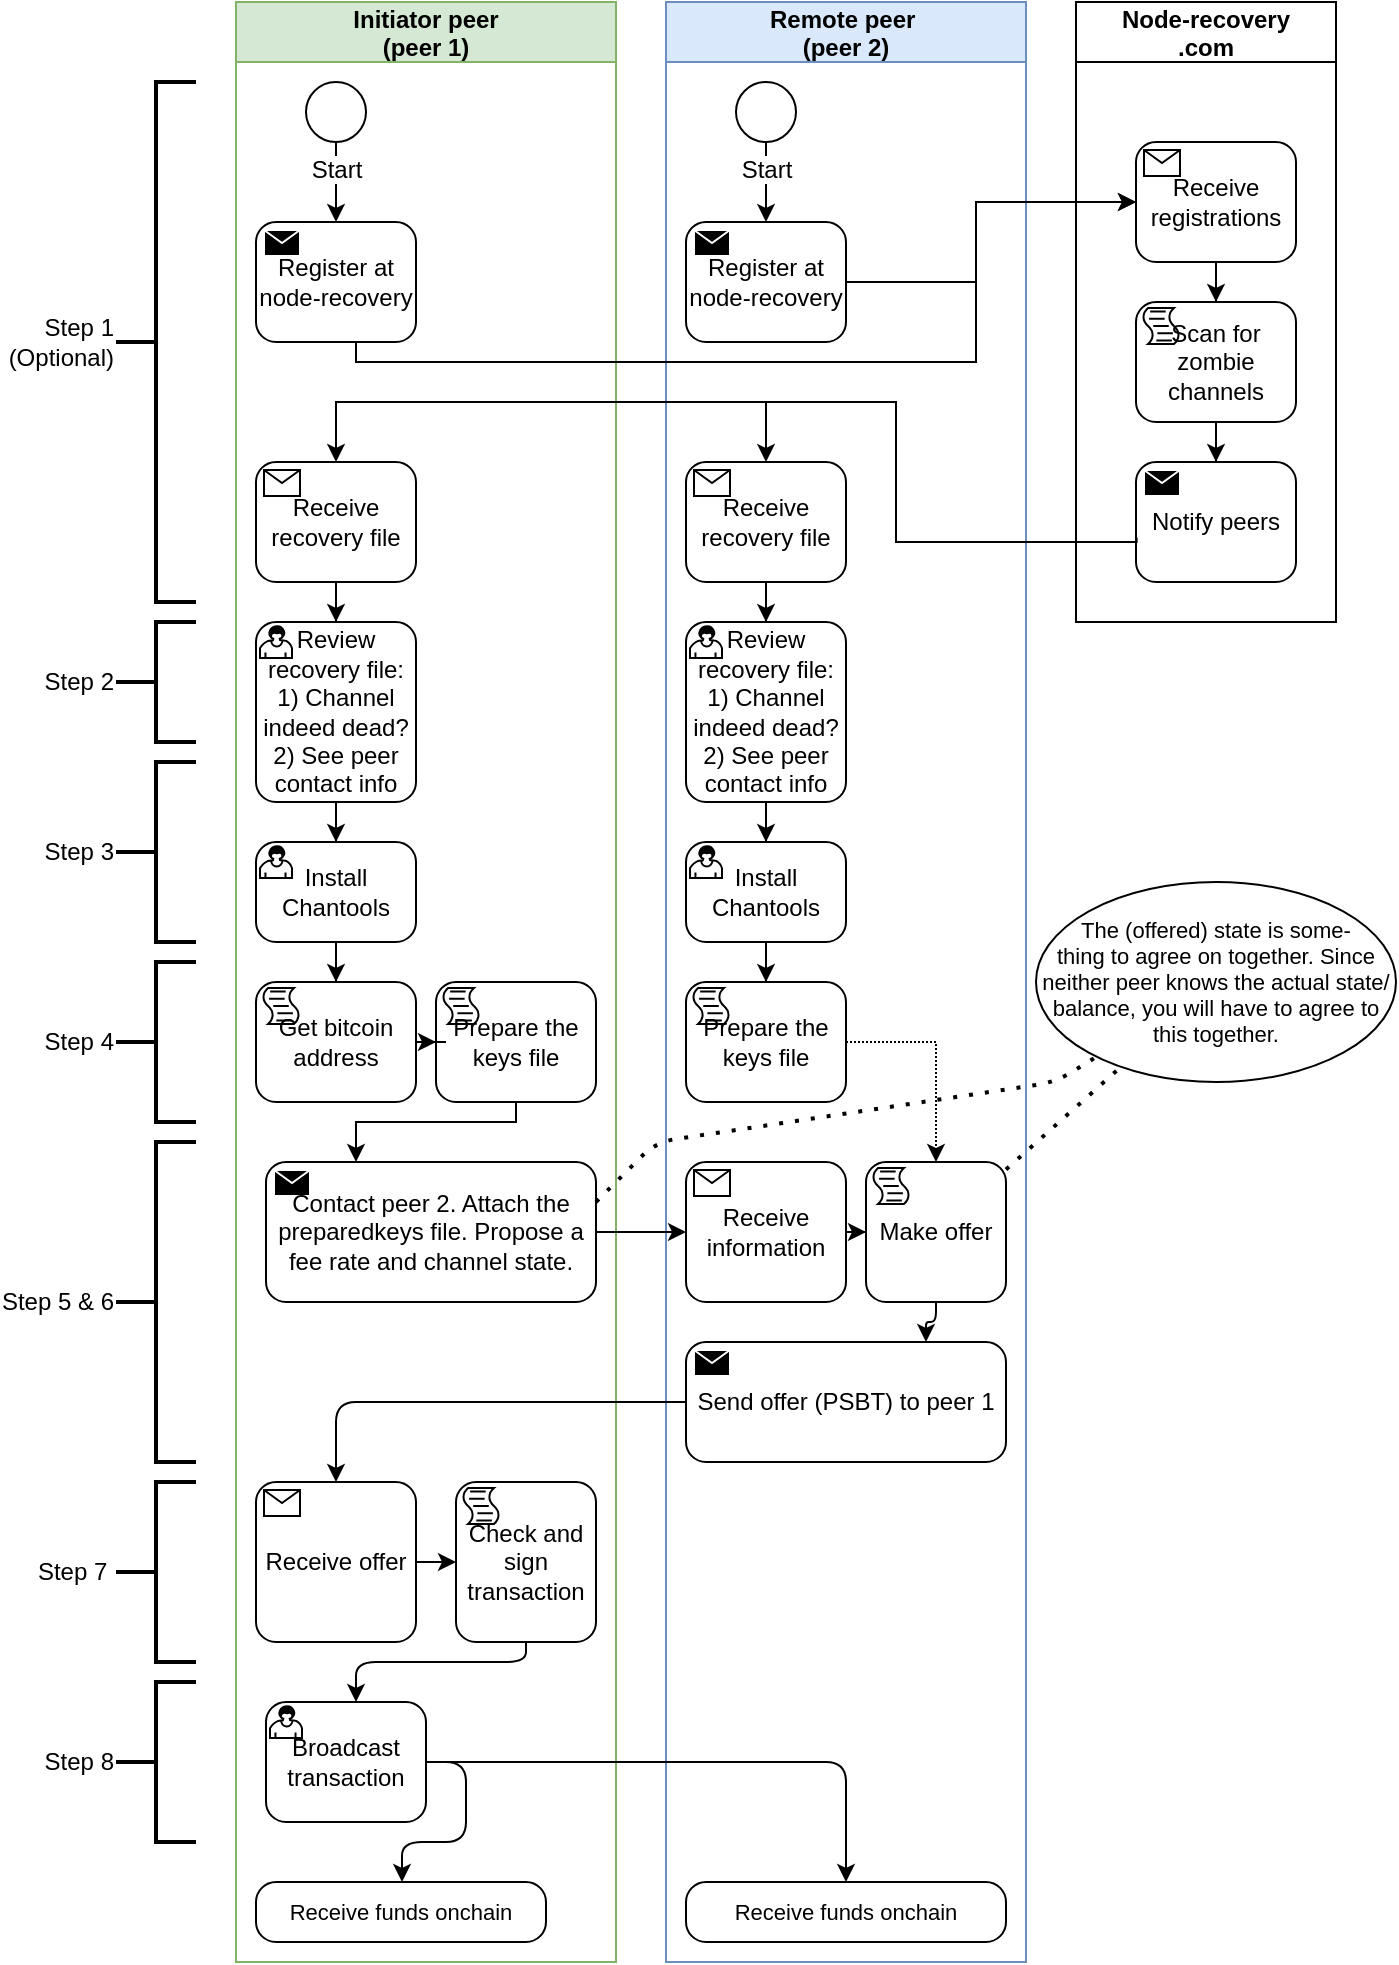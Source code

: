 <mxfile version="18.0.6" type="device"><diagram id="OJtFaw3uCdExVZrLZNIO" name="Page-1"><mxGraphModel dx="856" dy="799" grid="1" gridSize="10" guides="1" tooltips="1" connect="1" arrows="1" fold="1" page="1" pageScale="1" pageWidth="850" pageHeight="1100" math="0" shadow="0"><root><mxCell id="0"/><mxCell id="1" parent="0"/><mxCell id="wieFMLH_R2orfosvdvQ3-2" value="Initiator peer &#10;(peer 1)" style="swimlane;startSize=30;labelBackgroundColor=none;fillColor=#d5e8d4;strokeColor=#82b366;" vertex="1" parent="1"><mxGeometry x="210" y="160" width="190" height="980" as="geometry"/></mxCell><mxCell id="wieFMLH_R2orfosvdvQ3-9" style="edgeStyle=orthogonalEdgeStyle;rounded=0;orthogonalLoop=1;jettySize=auto;html=1;" edge="1" parent="wieFMLH_R2orfosvdvQ3-2" source="wieFMLH_R2orfosvdvQ3-5" target="wieFMLH_R2orfosvdvQ3-7"><mxGeometry relative="1" as="geometry"/></mxCell><mxCell id="wieFMLH_R2orfosvdvQ3-5" value="Start" style="points=[[0.145,0.145,0],[0.5,0,0],[0.855,0.145,0],[1,0.5,0],[0.855,0.855,0],[0.5,1,0],[0.145,0.855,0],[0,0.5,0]];shape=mxgraph.bpmn.event;html=1;verticalLabelPosition=bottom;labelBackgroundColor=#ffffff;verticalAlign=top;align=center;perimeter=ellipsePerimeter;outlineConnect=0;aspect=fixed;outline=standard;symbol=general;" vertex="1" parent="wieFMLH_R2orfosvdvQ3-2"><mxGeometry x="35" y="40" width="30" height="30" as="geometry"/></mxCell><mxCell id="wieFMLH_R2orfosvdvQ3-7" value="Register at node-recovery" style="points=[[0.25,0,0],[0.5,0,0],[0.75,0,0],[1,0.25,0],[1,0.5,0],[1,0.75,0],[0.75,1,0],[0.5,1,0],[0.25,1,0],[0,0.75,0],[0,0.5,0],[0,0.25,0]];shape=mxgraph.bpmn.task;whiteSpace=wrap;rectStyle=rounded;size=10;taskMarker=send;" vertex="1" parent="wieFMLH_R2orfosvdvQ3-2"><mxGeometry x="10" y="110" width="80" height="60" as="geometry"/></mxCell><mxCell id="wieFMLH_R2orfosvdvQ3-24" style="edgeStyle=orthogonalEdgeStyle;rounded=0;orthogonalLoop=1;jettySize=auto;html=1;" edge="1" parent="wieFMLH_R2orfosvdvQ3-2" source="wieFMLH_R2orfosvdvQ3-18" target="wieFMLH_R2orfosvdvQ3-23"><mxGeometry relative="1" as="geometry"/></mxCell><mxCell id="wieFMLH_R2orfosvdvQ3-18" value="Receive recovery file" style="points=[[0.25,0,0],[0.5,0,0],[0.75,0,0],[1,0.25,0],[1,0.5,0],[1,0.75,0],[0.75,1,0],[0.5,1,0],[0.25,1,0],[0,0.75,0],[0,0.5,0],[0,0.25,0]];shape=mxgraph.bpmn.task;whiteSpace=wrap;rectStyle=rounded;size=10;taskMarker=receive;" vertex="1" parent="wieFMLH_R2orfosvdvQ3-2"><mxGeometry x="10" y="230" width="80" height="60" as="geometry"/></mxCell><mxCell id="wieFMLH_R2orfosvdvQ3-22" value="Step 1&lt;br&gt;(Optional)" style="strokeWidth=2;html=1;shape=mxgraph.flowchart.annotation_2;align=right;labelPosition=left;pointerEvents=1;verticalLabelPosition=middle;verticalAlign=middle;" vertex="1" parent="wieFMLH_R2orfosvdvQ3-2"><mxGeometry x="-60" y="40" width="40" height="260" as="geometry"/></mxCell><mxCell id="wieFMLH_R2orfosvdvQ3-31" style="edgeStyle=orthogonalEdgeStyle;rounded=0;orthogonalLoop=1;jettySize=auto;html=1;fontSize=11;" edge="1" parent="wieFMLH_R2orfosvdvQ3-2" source="wieFMLH_R2orfosvdvQ3-23" target="wieFMLH_R2orfosvdvQ3-28"><mxGeometry relative="1" as="geometry"/></mxCell><mxCell id="wieFMLH_R2orfosvdvQ3-23" value="Review recovery file: 1) Channel indeed dead?&#10;2) See peer contact info" style="points=[[0.25,0,0],[0.5,0,0],[0.75,0,0],[1,0.25,0],[1,0.5,0],[1,0.75,0],[0.75,1,0],[0.5,1,0],[0.25,1,0],[0,0.75,0],[0,0.5,0],[0,0.25,0]];shape=mxgraph.bpmn.task;whiteSpace=wrap;rectStyle=rounded;size=10;taskMarker=user;" vertex="1" parent="wieFMLH_R2orfosvdvQ3-2"><mxGeometry x="10" y="310" width="80" height="90" as="geometry"/></mxCell><mxCell id="wieFMLH_R2orfosvdvQ3-34" style="edgeStyle=orthogonalEdgeStyle;rounded=0;orthogonalLoop=1;jettySize=auto;html=1;fontSize=11;" edge="1" parent="wieFMLH_R2orfosvdvQ3-2" source="wieFMLH_R2orfosvdvQ3-28" target="wieFMLH_R2orfosvdvQ3-44"><mxGeometry relative="1" as="geometry"/></mxCell><mxCell id="wieFMLH_R2orfosvdvQ3-28" value="Install Chantools" style="points=[[0.25,0,0],[0.5,0,0],[0.75,0,0],[1,0.25,0],[1,0.5,0],[1,0.75,0],[0.75,1,0],[0.5,1,0],[0.25,1,0],[0,0.75,0],[0,0.5,0],[0,0.25,0]];shape=mxgraph.bpmn.task;whiteSpace=wrap;rectStyle=rounded;size=10;taskMarker=user;" vertex="1" parent="wieFMLH_R2orfosvdvQ3-2"><mxGeometry x="10" y="420" width="80" height="50" as="geometry"/></mxCell><mxCell id="wieFMLH_R2orfosvdvQ3-43" style="edgeStyle=orthogonalEdgeStyle;rounded=0;orthogonalLoop=1;jettySize=auto;html=1;fontSize=11;" edge="1" parent="wieFMLH_R2orfosvdvQ3-2" source="wieFMLH_R2orfosvdvQ3-33" target="wieFMLH_R2orfosvdvQ3-42"><mxGeometry relative="1" as="geometry"><Array as="points"><mxPoint x="140" y="560"/><mxPoint x="60" y="560"/></Array></mxGeometry></mxCell><mxCell id="wieFMLH_R2orfosvdvQ3-33" value="Prepare the keys file" style="points=[[0.25,0,0],[0.5,0,0],[0.75,0,0],[1,0.25,0],[1,0.5,0],[1,0.75,0],[0.75,1,0],[0.5,1,0],[0.25,1,0],[0,0.75,0],[0,0.5,0],[0,0.25,0]];shape=mxgraph.bpmn.task;whiteSpace=wrap;rectStyle=rounded;size=10;taskMarker=script;" vertex="1" parent="wieFMLH_R2orfosvdvQ3-2"><mxGeometry x="100" y="490" width="80" height="60" as="geometry"/></mxCell><mxCell id="wieFMLH_R2orfosvdvQ3-42" value="Contact peer 2. Attach the preparedkeys file. Propose a fee rate and channel state." style="points=[[0.25,0,0],[0.5,0,0],[0.75,0,0],[1,0.25,0],[1,0.5,0],[1,0.75,0],[0.75,1,0],[0.5,1,0],[0.25,1,0],[0,0.75,0],[0,0.5,0],[0,0.25,0]];shape=mxgraph.bpmn.task;whiteSpace=wrap;rectStyle=rounded;size=10;taskMarker=send;" vertex="1" parent="wieFMLH_R2orfosvdvQ3-2"><mxGeometry x="15" y="580" width="165" height="70" as="geometry"/></mxCell><mxCell id="wieFMLH_R2orfosvdvQ3-53" style="edgeStyle=orthogonalEdgeStyle;rounded=1;orthogonalLoop=1;jettySize=auto;html=1;dashed=1;dashPattern=1 1;fontSize=11;" edge="1" parent="wieFMLH_R2orfosvdvQ3-2" source="wieFMLH_R2orfosvdvQ3-44" target="wieFMLH_R2orfosvdvQ3-33"><mxGeometry relative="1" as="geometry"/></mxCell><mxCell id="wieFMLH_R2orfosvdvQ3-44" value="Get bitcoin address" style="points=[[0.25,0,0],[0.5,0,0],[0.75,0,0],[1,0.25,0],[1,0.5,0],[1,0.75,0],[0.75,1,0],[0.5,1,0],[0.25,1,0],[0,0.75,0],[0,0.5,0],[0,0.25,0]];shape=mxgraph.bpmn.task;whiteSpace=wrap;rectStyle=rounded;size=10;taskMarker=script;" vertex="1" parent="wieFMLH_R2orfosvdvQ3-2"><mxGeometry x="10" y="490" width="80" height="60" as="geometry"/></mxCell><mxCell id="wieFMLH_R2orfosvdvQ3-62" style="edgeStyle=orthogonalEdgeStyle;rounded=1;orthogonalLoop=1;jettySize=auto;html=1;fontSize=11;" edge="1" parent="wieFMLH_R2orfosvdvQ3-2" source="wieFMLH_R2orfosvdvQ3-59" target="wieFMLH_R2orfosvdvQ3-60"><mxGeometry relative="1" as="geometry"/></mxCell><mxCell id="wieFMLH_R2orfosvdvQ3-59" value="Receive offer" style="points=[[0.25,0,0],[0.5,0,0],[0.75,0,0],[1,0.25,0],[1,0.5,0],[1,0.75,0],[0.75,1,0],[0.5,1,0],[0.25,1,0],[0,0.75,0],[0,0.5,0],[0,0.25,0]];shape=mxgraph.bpmn.task;whiteSpace=wrap;rectStyle=rounded;size=10;taskMarker=receive;" vertex="1" parent="wieFMLH_R2orfosvdvQ3-2"><mxGeometry x="10" y="740" width="80" height="80" as="geometry"/></mxCell><mxCell id="wieFMLH_R2orfosvdvQ3-66" style="edgeStyle=orthogonalEdgeStyle;rounded=1;orthogonalLoop=1;jettySize=auto;html=1;fontSize=11;exitX=0.5;exitY=1;exitDx=0;exitDy=0;exitPerimeter=0;" edge="1" parent="wieFMLH_R2orfosvdvQ3-2" source="wieFMLH_R2orfosvdvQ3-60" target="wieFMLH_R2orfosvdvQ3-65"><mxGeometry relative="1" as="geometry"><Array as="points"><mxPoint x="145" y="830"/><mxPoint x="60" y="830"/></Array></mxGeometry></mxCell><mxCell id="wieFMLH_R2orfosvdvQ3-60" value="Check and sign transaction" style="points=[[0.25,0,0],[0.5,0,0],[0.75,0,0],[1,0.25,0],[1,0.5,0],[1,0.75,0],[0.75,1,0],[0.5,1,0],[0.25,1,0],[0,0.75,0],[0,0.5,0],[0,0.25,0]];shape=mxgraph.bpmn.task;whiteSpace=wrap;rectStyle=rounded;size=10;taskMarker=script;" vertex="1" parent="wieFMLH_R2orfosvdvQ3-2"><mxGeometry x="110" y="740" width="70" height="80" as="geometry"/></mxCell><mxCell id="wieFMLH_R2orfosvdvQ3-71" style="edgeStyle=orthogonalEdgeStyle;rounded=1;orthogonalLoop=1;jettySize=auto;html=1;fontSize=11;exitX=1;exitY=0.5;exitDx=0;exitDy=0;exitPerimeter=0;" edge="1" parent="wieFMLH_R2orfosvdvQ3-2" source="wieFMLH_R2orfosvdvQ3-65" target="wieFMLH_R2orfosvdvQ3-68"><mxGeometry relative="1" as="geometry"><Array as="points"><mxPoint x="115" y="880"/><mxPoint x="115" y="920"/><mxPoint x="83" y="920"/></Array></mxGeometry></mxCell><mxCell id="wieFMLH_R2orfosvdvQ3-65" value="Broadcast transaction" style="points=[[0.25,0,0],[0.5,0,0],[0.75,0,0],[1,0.25,0],[1,0.5,0],[1,0.75,0],[0.75,1,0],[0.5,1,0],[0.25,1,0],[0,0.75,0],[0,0.5,0],[0,0.25,0]];shape=mxgraph.bpmn.task;whiteSpace=wrap;rectStyle=rounded;size=10;taskMarker=user;" vertex="1" parent="wieFMLH_R2orfosvdvQ3-2"><mxGeometry x="15" y="850" width="80" height="60" as="geometry"/></mxCell><mxCell id="wieFMLH_R2orfosvdvQ3-68" value="Receive funds onchain" style="points=[[0.25,0,0],[0.5,0,0],[0.75,0,0],[1,0.25,0],[1,0.5,0],[1,0.75,0],[0.75,1,0],[0.5,1,0],[0.25,1,0],[0,0.75,0],[0,0.5,0],[0,0.25,0]];shape=mxgraph.bpmn.task;whiteSpace=wrap;rectStyle=rounded;size=10;taskMarker=abstract;labelBackgroundColor=none;fontSize=11;" vertex="1" parent="wieFMLH_R2orfosvdvQ3-2"><mxGeometry x="10" y="940" width="145" height="30" as="geometry"/></mxCell><mxCell id="wieFMLH_R2orfosvdvQ3-3" value="Node-recovery&#10;.com" style="swimlane;startSize=30;" vertex="1" parent="1"><mxGeometry x="630" y="160" width="130" height="310" as="geometry"/></mxCell><mxCell id="wieFMLH_R2orfosvdvQ3-15" style="edgeStyle=orthogonalEdgeStyle;rounded=0;orthogonalLoop=1;jettySize=auto;html=1;" edge="1" parent="wieFMLH_R2orfosvdvQ3-3" source="wieFMLH_R2orfosvdvQ3-11" target="wieFMLH_R2orfosvdvQ3-14"><mxGeometry relative="1" as="geometry"/></mxCell><mxCell id="wieFMLH_R2orfosvdvQ3-11" value="Receive registrations" style="points=[[0.25,0,0],[0.5,0,0],[0.75,0,0],[1,0.25,0],[1,0.5,0],[1,0.75,0],[0.75,1,0],[0.5,1,0],[0.25,1,0],[0,0.75,0],[0,0.5,0],[0,0.25,0]];shape=mxgraph.bpmn.task;whiteSpace=wrap;rectStyle=rounded;size=10;taskMarker=receive;" vertex="1" parent="wieFMLH_R2orfosvdvQ3-3"><mxGeometry x="30" y="70" width="80" height="60" as="geometry"/></mxCell><mxCell id="wieFMLH_R2orfosvdvQ3-17" style="edgeStyle=orthogonalEdgeStyle;rounded=0;orthogonalLoop=1;jettySize=auto;html=1;" edge="1" parent="wieFMLH_R2orfosvdvQ3-3" source="wieFMLH_R2orfosvdvQ3-14" target="wieFMLH_R2orfosvdvQ3-16"><mxGeometry relative="1" as="geometry"/></mxCell><mxCell id="wieFMLH_R2orfosvdvQ3-14" value="Scan for zombie channels" style="points=[[0.25,0,0],[0.5,0,0],[0.75,0,0],[1,0.25,0],[1,0.5,0],[1,0.75,0],[0.75,1,0],[0.5,1,0],[0.25,1,0],[0,0.75,0],[0,0.5,0],[0,0.25,0]];shape=mxgraph.bpmn.task;whiteSpace=wrap;rectStyle=rounded;size=10;taskMarker=script;" vertex="1" parent="wieFMLH_R2orfosvdvQ3-3"><mxGeometry x="30" y="150" width="80" height="60" as="geometry"/></mxCell><mxCell id="wieFMLH_R2orfosvdvQ3-16" value="Notify peers" style="points=[[0.25,0,0],[0.5,0,0],[0.75,0,0],[1,0.25,0],[1,0.5,0],[1,0.75,0],[0.75,1,0],[0.5,1,0],[0.25,1,0],[0,0.75,0],[0,0.5,0],[0,0.25,0]];shape=mxgraph.bpmn.task;whiteSpace=wrap;rectStyle=rounded;size=10;taskMarker=send;" vertex="1" parent="wieFMLH_R2orfosvdvQ3-3"><mxGeometry x="30" y="230" width="80" height="60" as="geometry"/></mxCell><mxCell id="wieFMLH_R2orfosvdvQ3-4" value="Remote peer &#10;(peer 2)" style="swimlane;startSize=30;fillColor=#dae8fc;strokeColor=#6c8ebf;" vertex="1" parent="1"><mxGeometry x="425" y="160" width="180" height="980" as="geometry"/></mxCell><mxCell id="wieFMLH_R2orfosvdvQ3-10" style="edgeStyle=orthogonalEdgeStyle;rounded=0;orthogonalLoop=1;jettySize=auto;html=1;" edge="1" parent="wieFMLH_R2orfosvdvQ3-4" source="wieFMLH_R2orfosvdvQ3-6" target="wieFMLH_R2orfosvdvQ3-8"><mxGeometry relative="1" as="geometry"/></mxCell><mxCell id="wieFMLH_R2orfosvdvQ3-6" value="Start" style="points=[[0.145,0.145,0],[0.5,0,0],[0.855,0.145,0],[1,0.5,0],[0.855,0.855,0],[0.5,1,0],[0.145,0.855,0],[0,0.5,0]];shape=mxgraph.bpmn.event;html=1;verticalLabelPosition=bottom;labelBackgroundColor=#ffffff;verticalAlign=top;align=center;perimeter=ellipsePerimeter;outlineConnect=0;aspect=fixed;outline=standard;symbol=general;" vertex="1" parent="wieFMLH_R2orfosvdvQ3-4"><mxGeometry x="35" y="40" width="30" height="30" as="geometry"/></mxCell><mxCell id="wieFMLH_R2orfosvdvQ3-8" value="Register at node-recovery" style="points=[[0.25,0,0],[0.5,0,0],[0.75,0,0],[1,0.25,0],[1,0.5,0],[1,0.75,0],[0.75,1,0],[0.5,1,0],[0.25,1,0],[0,0.75,0],[0,0.5,0],[0,0.25,0]];shape=mxgraph.bpmn.task;whiteSpace=wrap;rectStyle=rounded;size=10;taskMarker=send;" vertex="1" parent="wieFMLH_R2orfosvdvQ3-4"><mxGeometry x="10" y="110" width="80" height="60" as="geometry"/></mxCell><mxCell id="wieFMLH_R2orfosvdvQ3-38" style="edgeStyle=orthogonalEdgeStyle;rounded=0;orthogonalLoop=1;jettySize=auto;html=1;fontSize=11;" edge="1" parent="wieFMLH_R2orfosvdvQ3-4" source="wieFMLH_R2orfosvdvQ3-19" target="wieFMLH_R2orfosvdvQ3-35"><mxGeometry relative="1" as="geometry"/></mxCell><mxCell id="wieFMLH_R2orfosvdvQ3-19" value="Receive recovery file" style="points=[[0.25,0,0],[0.5,0,0],[0.75,0,0],[1,0.25,0],[1,0.5,0],[1,0.75,0],[0.75,1,0],[0.5,1,0],[0.25,1,0],[0,0.75,0],[0,0.5,0],[0,0.25,0]];shape=mxgraph.bpmn.task;whiteSpace=wrap;rectStyle=rounded;size=10;taskMarker=receive;" vertex="1" parent="wieFMLH_R2orfosvdvQ3-4"><mxGeometry x="10" y="230" width="80" height="60" as="geometry"/></mxCell><mxCell id="wieFMLH_R2orfosvdvQ3-39" style="edgeStyle=orthogonalEdgeStyle;rounded=0;orthogonalLoop=1;jettySize=auto;html=1;fontSize=11;" edge="1" parent="wieFMLH_R2orfosvdvQ3-4" source="wieFMLH_R2orfosvdvQ3-35" target="wieFMLH_R2orfosvdvQ3-36"><mxGeometry relative="1" as="geometry"/></mxCell><mxCell id="wieFMLH_R2orfosvdvQ3-35" value="Review recovery file: 1) Channel indeed dead?&#10;2) See peer contact info" style="points=[[0.25,0,0],[0.5,0,0],[0.75,0,0],[1,0.25,0],[1,0.5,0],[1,0.75,0],[0.75,1,0],[0.5,1,0],[0.25,1,0],[0,0.75,0],[0,0.5,0],[0,0.25,0]];shape=mxgraph.bpmn.task;whiteSpace=wrap;rectStyle=rounded;size=10;taskMarker=user;" vertex="1" parent="wieFMLH_R2orfosvdvQ3-4"><mxGeometry x="10" y="310" width="80" height="90" as="geometry"/></mxCell><mxCell id="wieFMLH_R2orfosvdvQ3-40" style="edgeStyle=orthogonalEdgeStyle;rounded=0;orthogonalLoop=1;jettySize=auto;html=1;fontSize=11;" edge="1" parent="wieFMLH_R2orfosvdvQ3-4" source="wieFMLH_R2orfosvdvQ3-36" target="wieFMLH_R2orfosvdvQ3-37"><mxGeometry relative="1" as="geometry"/></mxCell><mxCell id="wieFMLH_R2orfosvdvQ3-36" value="Install Chantools" style="points=[[0.25,0,0],[0.5,0,0],[0.75,0,0],[1,0.25,0],[1,0.5,0],[1,0.75,0],[0.75,1,0],[0.5,1,0],[0.25,1,0],[0,0.75,0],[0,0.5,0],[0,0.25,0]];shape=mxgraph.bpmn.task;whiteSpace=wrap;rectStyle=rounded;size=10;taskMarker=user;" vertex="1" parent="wieFMLH_R2orfosvdvQ3-4"><mxGeometry x="10" y="420" width="80" height="50" as="geometry"/></mxCell><mxCell id="wieFMLH_R2orfosvdvQ3-51" style="edgeStyle=orthogonalEdgeStyle;rounded=0;orthogonalLoop=1;jettySize=auto;html=1;fontSize=11;dashed=1;dashPattern=1 1;" edge="1" parent="wieFMLH_R2orfosvdvQ3-4" source="wieFMLH_R2orfosvdvQ3-37" target="wieFMLH_R2orfosvdvQ3-50"><mxGeometry relative="1" as="geometry"/></mxCell><mxCell id="wieFMLH_R2orfosvdvQ3-37" value="Prepare the keys file" style="points=[[0.25,0,0],[0.5,0,0],[0.75,0,0],[1,0.25,0],[1,0.5,0],[1,0.75,0],[0.75,1,0],[0.5,1,0],[0.25,1,0],[0,0.75,0],[0,0.5,0],[0,0.25,0]];shape=mxgraph.bpmn.task;whiteSpace=wrap;rectStyle=rounded;size=10;taskMarker=script;" vertex="1" parent="wieFMLH_R2orfosvdvQ3-4"><mxGeometry x="10" y="490" width="80" height="60" as="geometry"/></mxCell><mxCell id="wieFMLH_R2orfosvdvQ3-52" style="edgeStyle=orthogonalEdgeStyle;rounded=1;orthogonalLoop=1;jettySize=auto;html=1;dashed=1;dashPattern=1 1;fontSize=11;" edge="1" parent="wieFMLH_R2orfosvdvQ3-4" source="wieFMLH_R2orfosvdvQ3-48" target="wieFMLH_R2orfosvdvQ3-50"><mxGeometry relative="1" as="geometry"/></mxCell><mxCell id="wieFMLH_R2orfosvdvQ3-48" value="Receive information" style="points=[[0.25,0,0],[0.5,0,0],[0.75,0,0],[1,0.25,0],[1,0.5,0],[1,0.75,0],[0.75,1,0],[0.5,1,0],[0.25,1,0],[0,0.75,0],[0,0.5,0],[0,0.25,0]];shape=mxgraph.bpmn.task;whiteSpace=wrap;rectStyle=rounded;size=10;taskMarker=receive;" vertex="1" parent="wieFMLH_R2orfosvdvQ3-4"><mxGeometry x="10" y="580" width="80" height="70" as="geometry"/></mxCell><mxCell id="wieFMLH_R2orfosvdvQ3-58" style="edgeStyle=orthogonalEdgeStyle;rounded=1;orthogonalLoop=1;jettySize=auto;html=1;fontSize=11;entryX=0.75;entryY=0;entryDx=0;entryDy=0;entryPerimeter=0;" edge="1" parent="wieFMLH_R2orfosvdvQ3-4" source="wieFMLH_R2orfosvdvQ3-50" target="wieFMLH_R2orfosvdvQ3-54"><mxGeometry relative="1" as="geometry"><Array as="points"><mxPoint x="135" y="660"/><mxPoint x="130" y="660"/></Array></mxGeometry></mxCell><mxCell id="wieFMLH_R2orfosvdvQ3-50" value="Make offer" style="points=[[0.25,0,0],[0.5,0,0],[0.75,0,0],[1,0.25,0],[1,0.5,0],[1,0.75,0],[0.75,1,0],[0.5,1,0],[0.25,1,0],[0,0.75,0],[0,0.5,0],[0,0.25,0]];shape=mxgraph.bpmn.task;whiteSpace=wrap;rectStyle=rounded;size=10;taskMarker=script;" vertex="1" parent="wieFMLH_R2orfosvdvQ3-4"><mxGeometry x="100" y="580" width="70" height="70" as="geometry"/></mxCell><mxCell id="wieFMLH_R2orfosvdvQ3-54" value="Send offer (PSBT) to peer 1" style="points=[[0.25,0,0],[0.5,0,0],[0.75,0,0],[1,0.25,0],[1,0.5,0],[1,0.75,0],[0.75,1,0],[0.5,1,0],[0.25,1,0],[0,0.75,0],[0,0.5,0],[0,0.25,0]];shape=mxgraph.bpmn.task;whiteSpace=wrap;rectStyle=rounded;size=10;taskMarker=send;" vertex="1" parent="wieFMLH_R2orfosvdvQ3-4"><mxGeometry x="10" y="670" width="160" height="60" as="geometry"/></mxCell><mxCell id="wieFMLH_R2orfosvdvQ3-69" value="Receive funds onchain" style="points=[[0.25,0,0],[0.5,0,0],[0.75,0,0],[1,0.25,0],[1,0.5,0],[1,0.75,0],[0.75,1,0],[0.5,1,0],[0.25,1,0],[0,0.75,0],[0,0.5,0],[0,0.25,0]];shape=mxgraph.bpmn.task;whiteSpace=wrap;rectStyle=rounded;size=10;taskMarker=abstract;labelBackgroundColor=none;fontSize=11;" vertex="1" parent="wieFMLH_R2orfosvdvQ3-4"><mxGeometry x="10" y="940" width="160" height="30" as="geometry"/></mxCell><mxCell id="wieFMLH_R2orfosvdvQ3-12" style="edgeStyle=orthogonalEdgeStyle;rounded=0;orthogonalLoop=1;jettySize=auto;html=1;entryX=0;entryY=0.5;entryDx=0;entryDy=0;entryPerimeter=0;" edge="1" parent="1" source="wieFMLH_R2orfosvdvQ3-7" target="wieFMLH_R2orfosvdvQ3-11"><mxGeometry relative="1" as="geometry"><mxPoint x="480" y="300" as="targetPoint"/><Array as="points"><mxPoint x="270" y="340"/><mxPoint x="580" y="340"/><mxPoint x="580" y="260"/></Array></mxGeometry></mxCell><mxCell id="wieFMLH_R2orfosvdvQ3-13" style="edgeStyle=orthogonalEdgeStyle;rounded=0;orthogonalLoop=1;jettySize=auto;html=1;exitX=1;exitY=0.5;exitDx=0;exitDy=0;exitPerimeter=0;" edge="1" parent="1" source="wieFMLH_R2orfosvdvQ3-8" target="wieFMLH_R2orfosvdvQ3-11"><mxGeometry relative="1" as="geometry"><Array as="points"><mxPoint x="580" y="300"/><mxPoint x="580" y="260"/></Array></mxGeometry></mxCell><mxCell id="wieFMLH_R2orfosvdvQ3-20" style="edgeStyle=orthogonalEdgeStyle;rounded=0;orthogonalLoop=1;jettySize=auto;html=1;entryX=0.5;entryY=0;entryDx=0;entryDy=0;entryPerimeter=0;exitX=0.004;exitY=0.631;exitDx=0;exitDy=0;exitPerimeter=0;" edge="1" parent="1" source="wieFMLH_R2orfosvdvQ3-16" target="wieFMLH_R2orfosvdvQ3-18"><mxGeometry relative="1" as="geometry"><Array as="points"><mxPoint x="600" y="430"/><mxPoint x="540" y="430"/><mxPoint x="540" y="360"/><mxPoint x="270" y="360"/></Array></mxGeometry></mxCell><mxCell id="wieFMLH_R2orfosvdvQ3-21" style="edgeStyle=orthogonalEdgeStyle;rounded=0;orthogonalLoop=1;jettySize=auto;html=1;entryX=0.5;entryY=0;entryDx=0;entryDy=0;entryPerimeter=0;exitX=0;exitY=0.5;exitDx=0;exitDy=0;exitPerimeter=0;" edge="1" parent="1" source="wieFMLH_R2orfosvdvQ3-16" target="wieFMLH_R2orfosvdvQ3-19"><mxGeometry relative="1" as="geometry"><Array as="points"><mxPoint x="600" y="430"/><mxPoint x="540" y="430"/><mxPoint x="540" y="360"/><mxPoint x="450" y="360"/></Array></mxGeometry></mxCell><mxCell id="wieFMLH_R2orfosvdvQ3-29" value="Step 2" style="strokeWidth=2;html=1;shape=mxgraph.flowchart.annotation_2;align=right;labelPosition=left;pointerEvents=1;verticalLabelPosition=middle;verticalAlign=middle;" vertex="1" parent="1"><mxGeometry x="150" y="470" width="40" height="60" as="geometry"/></mxCell><mxCell id="wieFMLH_R2orfosvdvQ3-30" value="Step 3" style="strokeWidth=2;html=1;shape=mxgraph.flowchart.annotation_2;align=right;labelPosition=left;pointerEvents=1;verticalLabelPosition=middle;verticalAlign=middle;" vertex="1" parent="1"><mxGeometry x="150" y="540" width="40" height="90" as="geometry"/></mxCell><mxCell id="wieFMLH_R2orfosvdvQ3-41" value="Step 4" style="strokeWidth=2;html=1;shape=mxgraph.flowchart.annotation_2;align=right;labelPosition=left;pointerEvents=1;verticalLabelPosition=middle;verticalAlign=middle;" vertex="1" parent="1"><mxGeometry x="150" y="640" width="40" height="80" as="geometry"/></mxCell><mxCell id="wieFMLH_R2orfosvdvQ3-47" value="Step 5 &amp;amp; 6" style="strokeWidth=2;html=1;shape=mxgraph.flowchart.annotation_2;align=right;labelPosition=left;pointerEvents=1;verticalLabelPosition=middle;verticalAlign=middle;" vertex="1" parent="1"><mxGeometry x="150" y="730" width="40" height="160" as="geometry"/></mxCell><mxCell id="wieFMLH_R2orfosvdvQ3-49" style="edgeStyle=orthogonalEdgeStyle;rounded=0;orthogonalLoop=1;jettySize=auto;html=1;fontSize=11;" edge="1" parent="1" source="wieFMLH_R2orfosvdvQ3-42" target="wieFMLH_R2orfosvdvQ3-48"><mxGeometry relative="1" as="geometry"/></mxCell><mxCell id="wieFMLH_R2orfosvdvQ3-61" style="edgeStyle=orthogonalEdgeStyle;rounded=1;orthogonalLoop=1;jettySize=auto;html=1;entryX=0.5;entryY=0;entryDx=0;entryDy=0;entryPerimeter=0;fontSize=11;" edge="1" parent="1" source="wieFMLH_R2orfosvdvQ3-54" target="wieFMLH_R2orfosvdvQ3-59"><mxGeometry relative="1" as="geometry"/></mxCell><mxCell id="wieFMLH_R2orfosvdvQ3-63" value="Step 7&amp;nbsp;" style="strokeWidth=2;html=1;shape=mxgraph.flowchart.annotation_2;align=right;labelPosition=left;pointerEvents=1;verticalLabelPosition=middle;verticalAlign=middle;" vertex="1" parent="1"><mxGeometry x="150" y="900" width="40" height="90" as="geometry"/></mxCell><mxCell id="wieFMLH_R2orfosvdvQ3-67" value="Step 8" style="strokeWidth=2;html=1;shape=mxgraph.flowchart.annotation_2;align=right;labelPosition=left;pointerEvents=1;verticalLabelPosition=middle;verticalAlign=middle;" vertex="1" parent="1"><mxGeometry x="150" y="1000" width="40" height="80" as="geometry"/></mxCell><mxCell id="wieFMLH_R2orfosvdvQ3-72" style="edgeStyle=orthogonalEdgeStyle;rounded=1;orthogonalLoop=1;jettySize=auto;html=1;fontSize=11;" edge="1" parent="1" source="wieFMLH_R2orfosvdvQ3-65" target="wieFMLH_R2orfosvdvQ3-69"><mxGeometry relative="1" as="geometry"/></mxCell><mxCell id="wieFMLH_R2orfosvdvQ3-73" value="The (offered) state is some-&lt;br&gt;thing to agree on together. Since neither peer knows the actual state/&lt;br&gt;balance, you will have to agree to this together." style="ellipse;whiteSpace=wrap;html=1;labelBackgroundColor=none;fontSize=11;" vertex="1" parent="1"><mxGeometry x="610" y="600" width="180" height="100" as="geometry"/></mxCell><mxCell id="wieFMLH_R2orfosvdvQ3-74" value="" style="endArrow=none;dashed=1;html=1;dashPattern=1 3;strokeWidth=2;rounded=1;fontSize=11;" edge="1" parent="1" target="wieFMLH_R2orfosvdvQ3-73"><mxGeometry width="50" height="50" relative="1" as="geometry"><mxPoint x="390" y="760" as="sourcePoint"/><mxPoint x="440" y="710" as="targetPoint"/><Array as="points"><mxPoint x="420" y="730"/><mxPoint x="620" y="700"/></Array></mxGeometry></mxCell><mxCell id="wieFMLH_R2orfosvdvQ3-75" value="" style="endArrow=none;dashed=1;html=1;dashPattern=1 3;strokeWidth=2;rounded=1;fontSize=11;" edge="1" parent="1" source="wieFMLH_R2orfosvdvQ3-50" target="wieFMLH_R2orfosvdvQ3-73"><mxGeometry width="50" height="50" relative="1" as="geometry"><mxPoint x="730" y="810" as="sourcePoint"/><mxPoint x="780" y="760" as="targetPoint"/></mxGeometry></mxCell></root></mxGraphModel></diagram></mxfile>